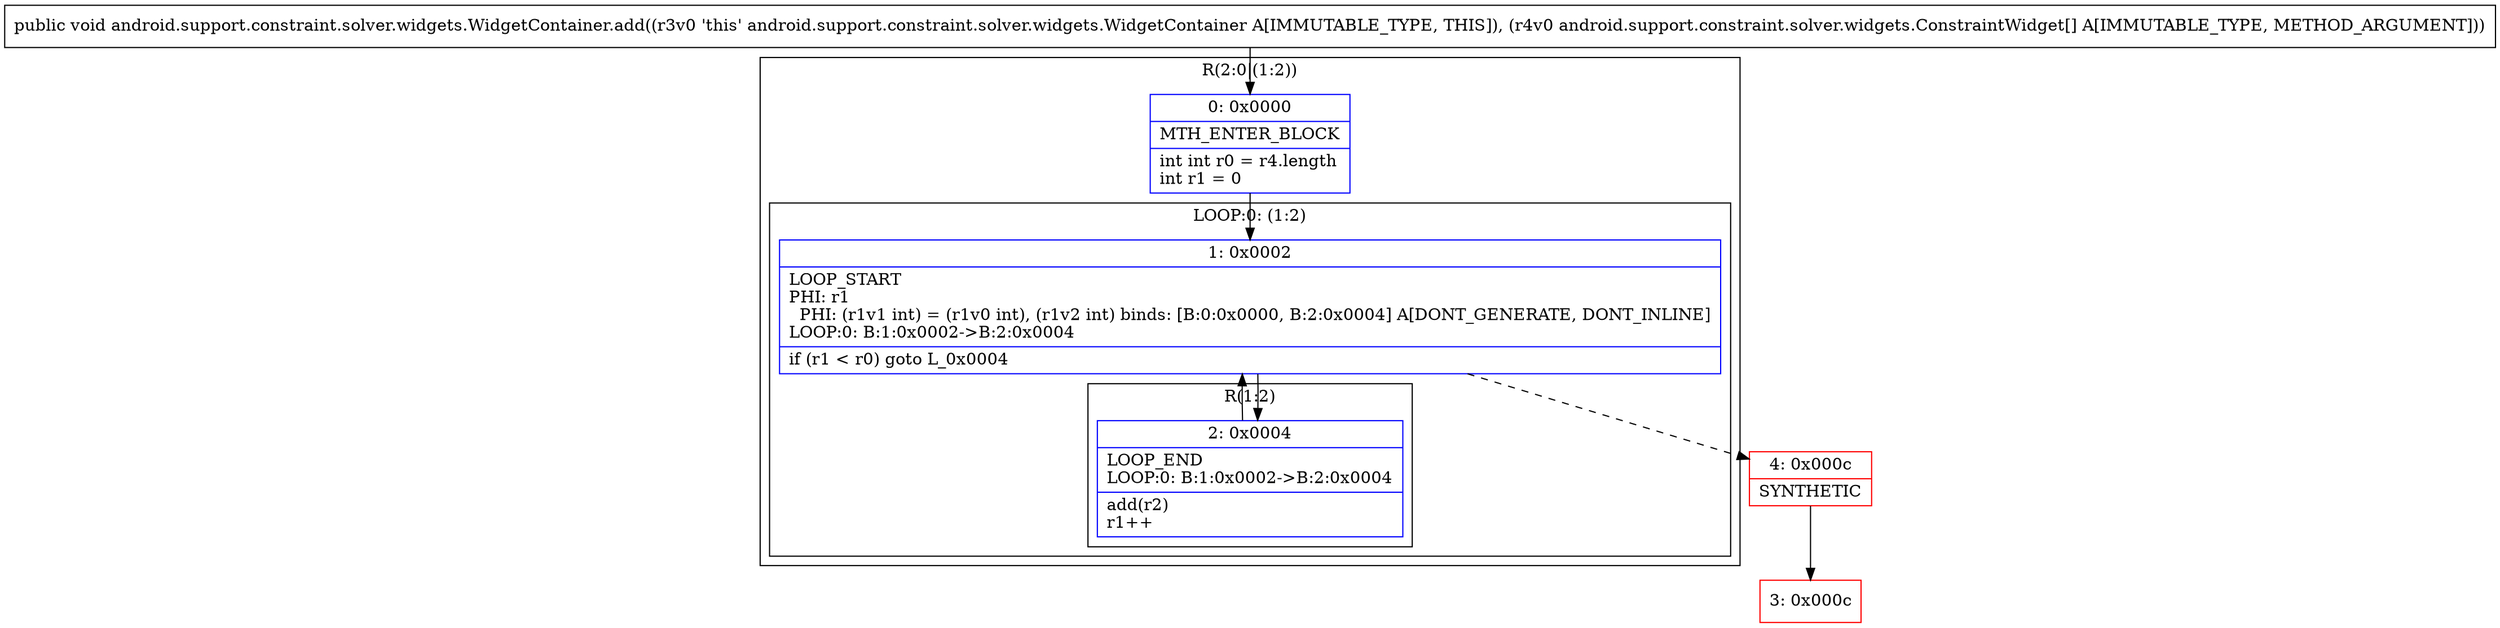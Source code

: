 digraph "CFG forandroid.support.constraint.solver.widgets.WidgetContainer.add([Landroid\/support\/constraint\/solver\/widgets\/ConstraintWidget;)V" {
subgraph cluster_Region_1321260855 {
label = "R(2:0|(1:2))";
node [shape=record,color=blue];
Node_0 [shape=record,label="{0\:\ 0x0000|MTH_ENTER_BLOCK\l|int int r0 = r4.length\lint r1 = 0\l}"];
subgraph cluster_LoopRegion_521628971 {
label = "LOOP:0: (1:2)";
node [shape=record,color=blue];
Node_1 [shape=record,label="{1\:\ 0x0002|LOOP_START\lPHI: r1 \l  PHI: (r1v1 int) = (r1v0 int), (r1v2 int) binds: [B:0:0x0000, B:2:0x0004] A[DONT_GENERATE, DONT_INLINE]\lLOOP:0: B:1:0x0002\-\>B:2:0x0004\l|if (r1 \< r0) goto L_0x0004\l}"];
subgraph cluster_Region_1128706173 {
label = "R(1:2)";
node [shape=record,color=blue];
Node_2 [shape=record,label="{2\:\ 0x0004|LOOP_END\lLOOP:0: B:1:0x0002\-\>B:2:0x0004\l|add(r2)\lr1++\l}"];
}
}
}
Node_3 [shape=record,color=red,label="{3\:\ 0x000c}"];
Node_4 [shape=record,color=red,label="{4\:\ 0x000c|SYNTHETIC\l}"];
MethodNode[shape=record,label="{public void android.support.constraint.solver.widgets.WidgetContainer.add((r3v0 'this' android.support.constraint.solver.widgets.WidgetContainer A[IMMUTABLE_TYPE, THIS]), (r4v0 android.support.constraint.solver.widgets.ConstraintWidget[] A[IMMUTABLE_TYPE, METHOD_ARGUMENT])) }"];
MethodNode -> Node_0;
Node_0 -> Node_1;
Node_1 -> Node_2;
Node_1 -> Node_4[style=dashed];
Node_2 -> Node_1;
Node_4 -> Node_3;
}

